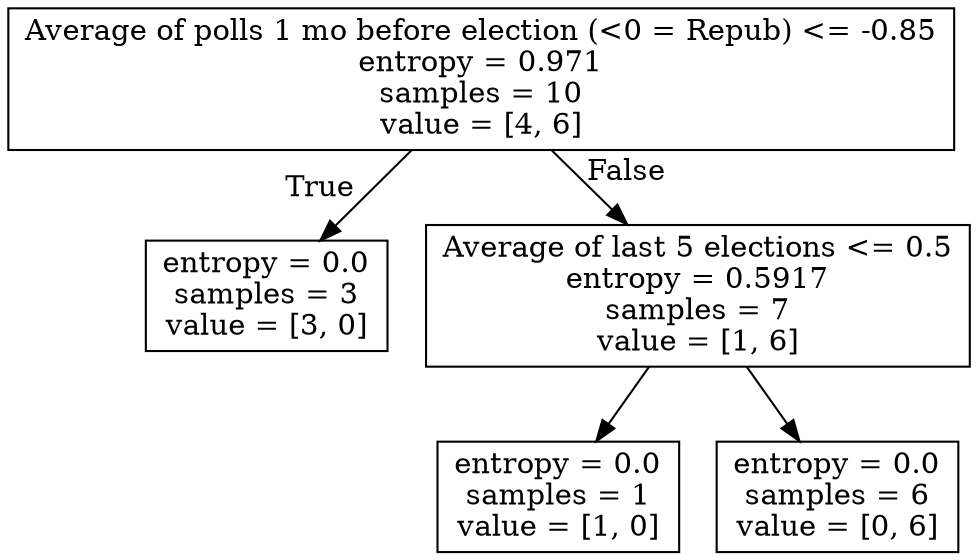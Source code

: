 digraph Tree {
node [shape=box] ;
0 [label="Average of polls 1 mo before election (<0 = Repub) <= -0.85\nentropy = 0.971\nsamples = 10\nvalue = [4, 6]"] ;
1 [label="entropy = 0.0\nsamples = 3\nvalue = [3, 0]"] ;
0 -> 1 [labeldistance=2.5, labelangle=45, headlabel="True"] ;
2 [label="Average of last 5 elections <= 0.5\nentropy = 0.5917\nsamples = 7\nvalue = [1, 6]"] ;
0 -> 2 [labeldistance=2.5, labelangle=-45, headlabel="False"] ;
3 [label="entropy = 0.0\nsamples = 1\nvalue = [1, 0]"] ;
2 -> 3 ;
4 [label="entropy = 0.0\nsamples = 6\nvalue = [0, 6]"] ;
2 -> 4 ;
}